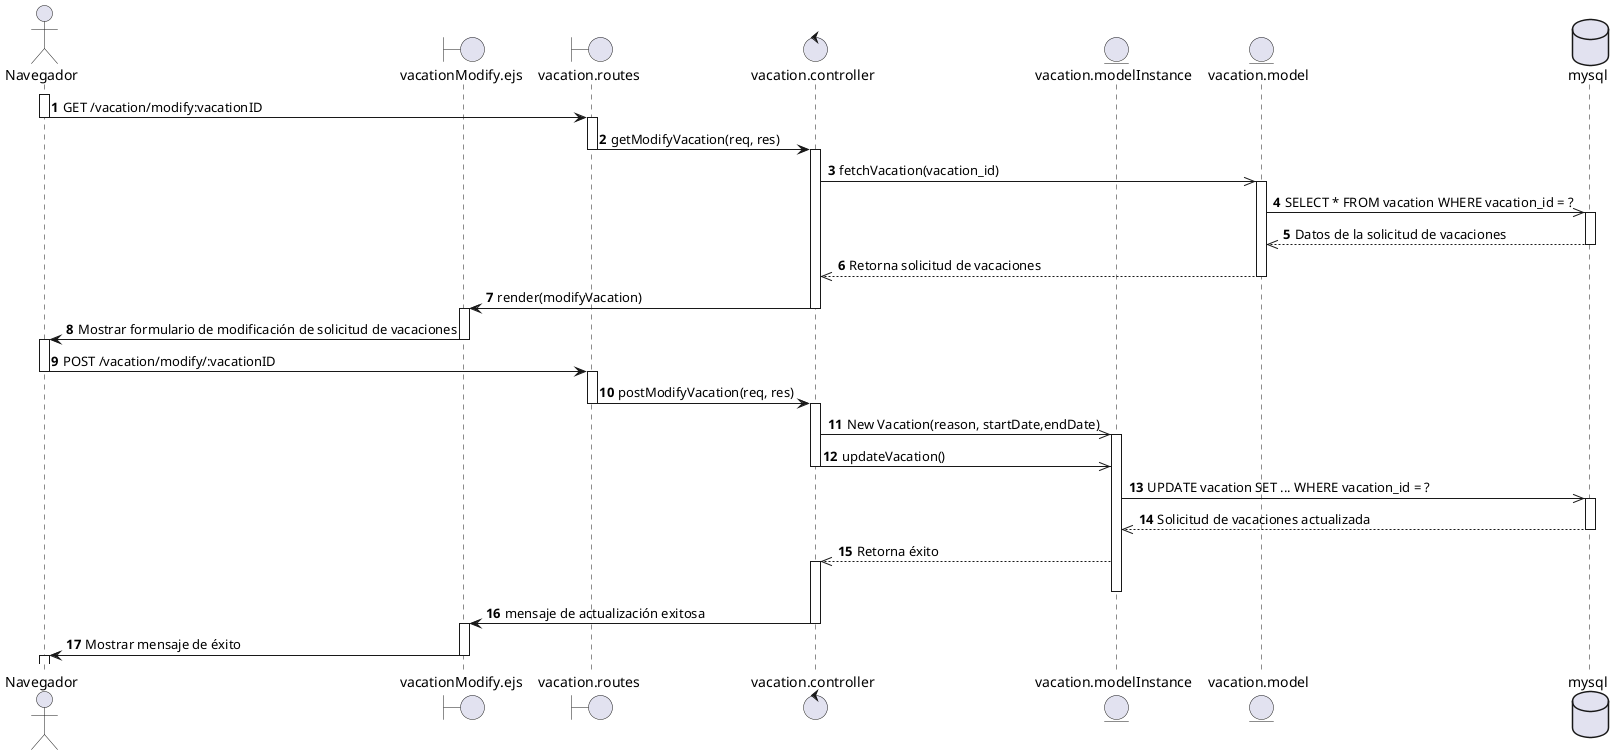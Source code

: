 @startuml
actor Navegador
boundary vacationModify.ejs
boundary vacation.routes
control vacation.controller
entity vacation.modelInstance
entity vacation.model
database mysql

autonumber
' Inicio del flujo
activate Navegador
Navegador -> vacation.routes : GET /vacation/modify:vacationID
deactivate Navegador
activate vacation.routes

vacation.routes -> vacation.controller : getModifyVacation(req, res)
deactivate vacation.routes
activate vacation.controller

vacation.controller ->> vacation.model : fetchVacation(vacation_id)
activate vacation.model

vacation.model ->> mysql : SELECT * FROM vacation WHERE vacation_id = ?
activate mysql
mysql -->> vacation.model : Datos de la solicitud de vacaciones
deactivate mysql

vacation.model -->> vacation.controller : Retorna solicitud de vacaciones
deactivate vacation.model

vacation.controller -> vacationModify.ejs : render(modifyVacation)
deactivate vacation.controller
activate vacationModify.ejs
vacationModify.ejs -> Navegador : Mostrar formulario de modificación de solicitud de vacaciones
deactivate vacationModify.ejs
activate Navegador



' Navegador modifica la solicitud de vacaciones
Navegador -> vacation.routes : POST /vacation/modify/:vacationID
deactivate Navegador
activate vacation.routes

vacation.routes -> vacation.controller : postModifyVacation(req, res)
deactivate vacation.routes
activate vacation.controller


vacation.controller ->> vacation.modelInstance : New Vacation(reason, startDate,endDate)
activate vacation.modelInstance
vacation.controller ->> vacation.modelInstance : updateVacation()
deactivate vacation.controller

vacation.modelInstance ->> mysql : UPDATE vacation SET ... WHERE vacation_id = ?
activate mysql
mysql -->> vacation.modelInstance : Solicitud de vacaciones actualizada
deactivate mysql

vacation.modelInstance -->> vacation.controller : Retorna éxito
activate vacation.controller
deactivate vacation.modelInstance

vacation.controller -> vacationModify.ejs : mensaje de actualización exitosa
deactivate vacation.controller
activate vacationModify.ejs
vacationModify.ejs -> Navegador : Mostrar mensaje de éxito
deactivate vacationModify.ejs
activate Navegador
deactivate Navegador

@enduml
